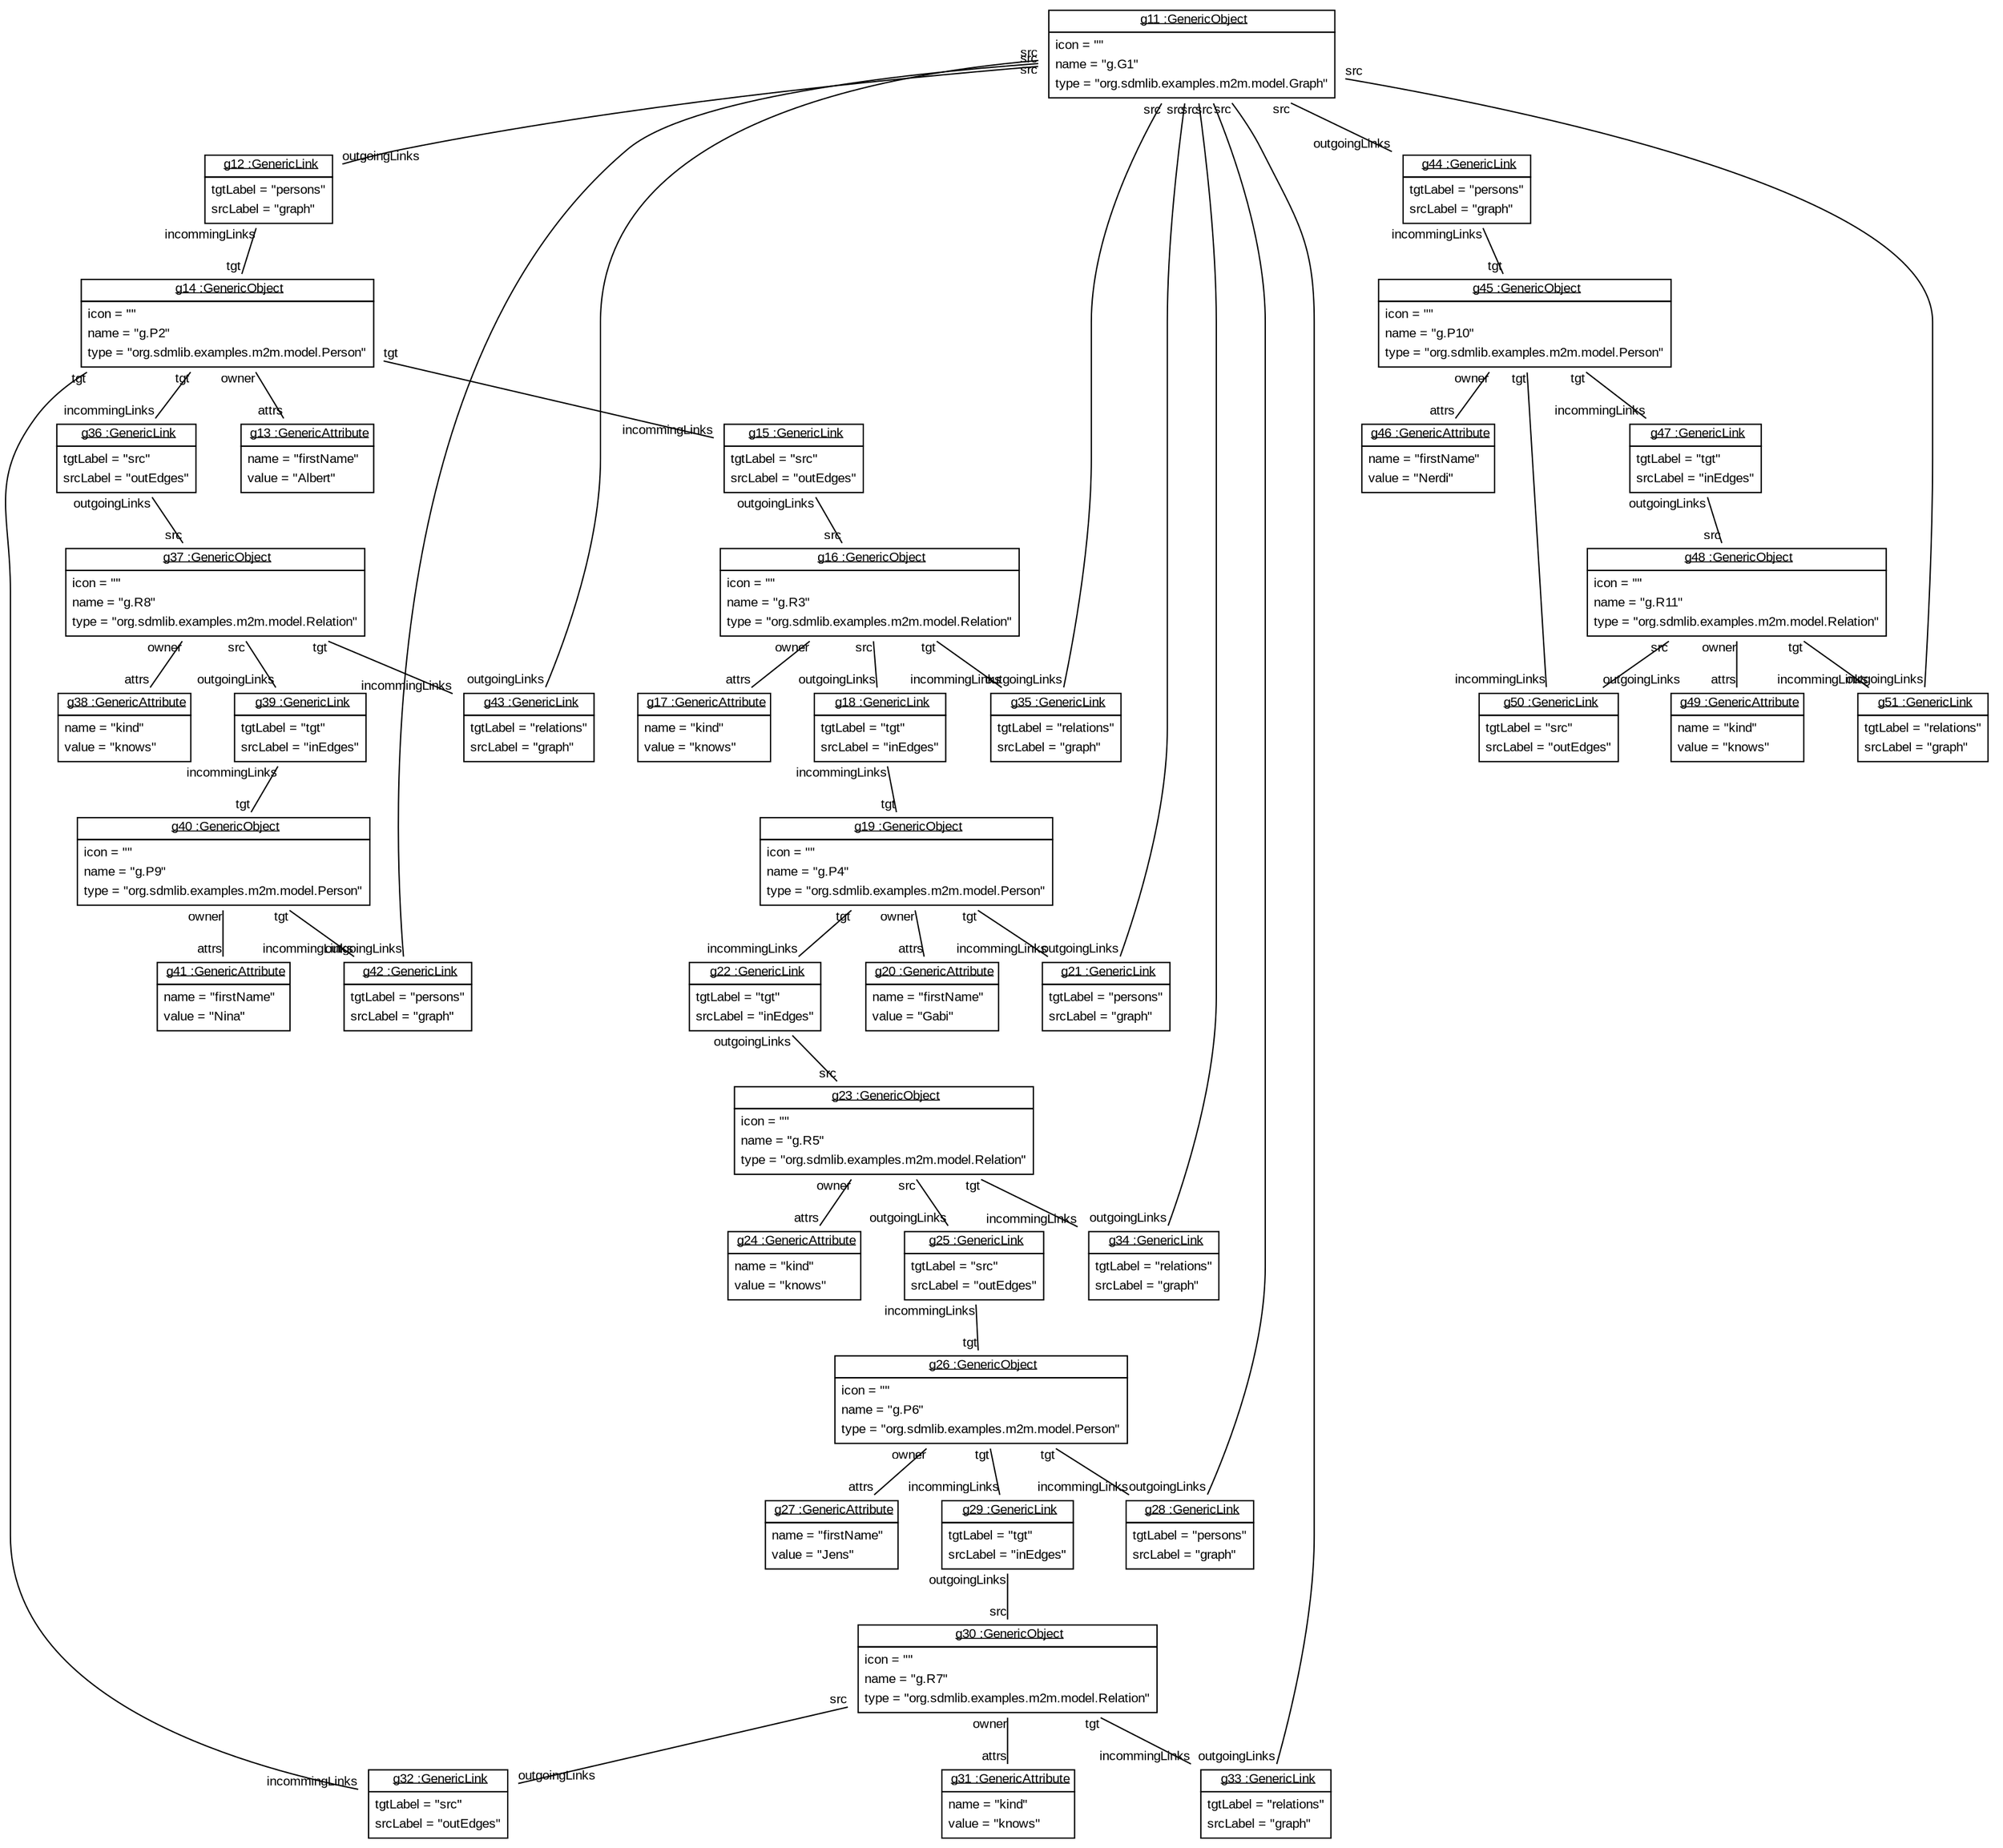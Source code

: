 graph ObjectDiagram {
   node [shape = none, fontsize = 10, fontname = "Arial"];
   edge [fontsize = 10, fontname = "Arial"];
   compound=true;

g11 [label=<<table border='0' cellborder='1' cellspacing='0'> <tr> <td href="../../SDMLib/src/org/sdmlib/models/objects/GenericObject.java"> <u>g11 :GenericObject</u></td></tr><tr><td><table border='0' cellborder='0' cellspacing='0'><tr><td align='left'>icon = ""</td></tr><tr><td align='left'>name = "g.G1"</td></tr><tr><td align='left'>type = "org.sdmlib.examples.m2m.model.Graph"</td></tr></table></td></tr></table>>];
g12 [label=<<table border='0' cellborder='1' cellspacing='0'> <tr> <td href="../../SDMLib/src/org/sdmlib/models/objects/GenericLink.java"> <u>g12 :GenericLink</u></td></tr><tr><td><table border='0' cellborder='0' cellspacing='0'><tr><td align='left'>tgtLabel = "persons"</td></tr><tr><td align='left'>srcLabel = "graph"</td></tr></table></td></tr></table>>];
g14 [label=<<table border='0' cellborder='1' cellspacing='0'> <tr> <td href="../../SDMLib/src/org/sdmlib/models/objects/GenericObject.java"> <u>g14 :GenericObject</u></td></tr><tr><td><table border='0' cellborder='0' cellspacing='0'><tr><td align='left'>icon = ""</td></tr><tr><td align='left'>name = "g.P2"</td></tr><tr><td align='left'>type = "org.sdmlib.examples.m2m.model.Person"</td></tr></table></td></tr></table>>];
g13 [label=<<table border='0' cellborder='1' cellspacing='0'> <tr> <td href="../../SDMLib/src/org/sdmlib/models/objects/GenericAttribute.java"> <u>g13 :GenericAttribute</u></td></tr><tr><td><table border='0' cellborder='0' cellspacing='0'><tr><td align='left'>name = "firstName"</td></tr><tr><td align='left'>value = "Albert"</td></tr></table></td></tr></table>>];
g15 [label=<<table border='0' cellborder='1' cellspacing='0'> <tr> <td href="../../SDMLib/src/org/sdmlib/models/objects/GenericLink.java"> <u>g15 :GenericLink</u></td></tr><tr><td><table border='0' cellborder='0' cellspacing='0'><tr><td align='left'>tgtLabel = "src"</td></tr><tr><td align='left'>srcLabel = "outEdges"</td></tr></table></td></tr></table>>];
g16 [label=<<table border='0' cellborder='1' cellspacing='0'> <tr> <td href="../../SDMLib/src/org/sdmlib/models/objects/GenericObject.java"> <u>g16 :GenericObject</u></td></tr><tr><td><table border='0' cellborder='0' cellspacing='0'><tr><td align='left'>icon = ""</td></tr><tr><td align='left'>name = "g.R3"</td></tr><tr><td align='left'>type = "org.sdmlib.examples.m2m.model.Relation"</td></tr></table></td></tr></table>>];
g17 [label=<<table border='0' cellborder='1' cellspacing='0'> <tr> <td href="../../SDMLib/src/org/sdmlib/models/objects/GenericAttribute.java"> <u>g17 :GenericAttribute</u></td></tr><tr><td><table border='0' cellborder='0' cellspacing='0'><tr><td align='left'>name = "kind"</td></tr><tr><td align='left'>value = "knows"</td></tr></table></td></tr></table>>];
g18 [label=<<table border='0' cellborder='1' cellspacing='0'> <tr> <td href="../../SDMLib/src/org/sdmlib/models/objects/GenericLink.java"> <u>g18 :GenericLink</u></td></tr><tr><td><table border='0' cellborder='0' cellspacing='0'><tr><td align='left'>tgtLabel = "tgt"</td></tr><tr><td align='left'>srcLabel = "inEdges"</td></tr></table></td></tr></table>>];
g19 [label=<<table border='0' cellborder='1' cellspacing='0'> <tr> <td href="../../SDMLib/src/org/sdmlib/models/objects/GenericObject.java"> <u>g19 :GenericObject</u></td></tr><tr><td><table border='0' cellborder='0' cellspacing='0'><tr><td align='left'>icon = ""</td></tr><tr><td align='left'>name = "g.P4"</td></tr><tr><td align='left'>type = "org.sdmlib.examples.m2m.model.Person"</td></tr></table></td></tr></table>>];
g20 [label=<<table border='0' cellborder='1' cellspacing='0'> <tr> <td href="../../SDMLib/src/org/sdmlib/models/objects/GenericAttribute.java"> <u>g20 :GenericAttribute</u></td></tr><tr><td><table border='0' cellborder='0' cellspacing='0'><tr><td align='left'>name = "firstName"</td></tr><tr><td align='left'>value = "Gabi"</td></tr></table></td></tr></table>>];
g21 [label=<<table border='0' cellborder='1' cellspacing='0'> <tr> <td href="../../SDMLib/src/org/sdmlib/models/objects/GenericLink.java"> <u>g21 :GenericLink</u></td></tr><tr><td><table border='0' cellborder='0' cellspacing='0'><tr><td align='left'>tgtLabel = "persons"</td></tr><tr><td align='left'>srcLabel = "graph"</td></tr></table></td></tr></table>>];
g22 [label=<<table border='0' cellborder='1' cellspacing='0'> <tr> <td href="../../SDMLib/src/org/sdmlib/models/objects/GenericLink.java"> <u>g22 :GenericLink</u></td></tr><tr><td><table border='0' cellborder='0' cellspacing='0'><tr><td align='left'>tgtLabel = "tgt"</td></tr><tr><td align='left'>srcLabel = "inEdges"</td></tr></table></td></tr></table>>];
g23 [label=<<table border='0' cellborder='1' cellspacing='0'> <tr> <td href="../../SDMLib/src/org/sdmlib/models/objects/GenericObject.java"> <u>g23 :GenericObject</u></td></tr><tr><td><table border='0' cellborder='0' cellspacing='0'><tr><td align='left'>icon = ""</td></tr><tr><td align='left'>name = "g.R5"</td></tr><tr><td align='left'>type = "org.sdmlib.examples.m2m.model.Relation"</td></tr></table></td></tr></table>>];
g24 [label=<<table border='0' cellborder='1' cellspacing='0'> <tr> <td href="../../SDMLib/src/org/sdmlib/models/objects/GenericAttribute.java"> <u>g24 :GenericAttribute</u></td></tr><tr><td><table border='0' cellborder='0' cellspacing='0'><tr><td align='left'>name = "kind"</td></tr><tr><td align='left'>value = "knows"</td></tr></table></td></tr></table>>];
g25 [label=<<table border='0' cellborder='1' cellspacing='0'> <tr> <td href="../../SDMLib/src/org/sdmlib/models/objects/GenericLink.java"> <u>g25 :GenericLink</u></td></tr><tr><td><table border='0' cellborder='0' cellspacing='0'><tr><td align='left'>tgtLabel = "src"</td></tr><tr><td align='left'>srcLabel = "outEdges"</td></tr></table></td></tr></table>>];
g26 [label=<<table border='0' cellborder='1' cellspacing='0'> <tr> <td href="../../SDMLib/src/org/sdmlib/models/objects/GenericObject.java"> <u>g26 :GenericObject</u></td></tr><tr><td><table border='0' cellborder='0' cellspacing='0'><tr><td align='left'>icon = ""</td></tr><tr><td align='left'>name = "g.P6"</td></tr><tr><td align='left'>type = "org.sdmlib.examples.m2m.model.Person"</td></tr></table></td></tr></table>>];
g27 [label=<<table border='0' cellborder='1' cellspacing='0'> <tr> <td href="../../SDMLib/src/org/sdmlib/models/objects/GenericAttribute.java"> <u>g27 :GenericAttribute</u></td></tr><tr><td><table border='0' cellborder='0' cellspacing='0'><tr><td align='left'>name = "firstName"</td></tr><tr><td align='left'>value = "Jens"</td></tr></table></td></tr></table>>];
g28 [label=<<table border='0' cellborder='1' cellspacing='0'> <tr> <td href="../../SDMLib/src/org/sdmlib/models/objects/GenericLink.java"> <u>g28 :GenericLink</u></td></tr><tr><td><table border='0' cellborder='0' cellspacing='0'><tr><td align='left'>tgtLabel = "persons"</td></tr><tr><td align='left'>srcLabel = "graph"</td></tr></table></td></tr></table>>];
g29 [label=<<table border='0' cellborder='1' cellspacing='0'> <tr> <td href="../../SDMLib/src/org/sdmlib/models/objects/GenericLink.java"> <u>g29 :GenericLink</u></td></tr><tr><td><table border='0' cellborder='0' cellspacing='0'><tr><td align='left'>tgtLabel = "tgt"</td></tr><tr><td align='left'>srcLabel = "inEdges"</td></tr></table></td></tr></table>>];
g30 [label=<<table border='0' cellborder='1' cellspacing='0'> <tr> <td href="../../SDMLib/src/org/sdmlib/models/objects/GenericObject.java"> <u>g30 :GenericObject</u></td></tr><tr><td><table border='0' cellborder='0' cellspacing='0'><tr><td align='left'>icon = ""</td></tr><tr><td align='left'>name = "g.R7"</td></tr><tr><td align='left'>type = "org.sdmlib.examples.m2m.model.Relation"</td></tr></table></td></tr></table>>];
g31 [label=<<table border='0' cellborder='1' cellspacing='0'> <tr> <td href="../../SDMLib/src/org/sdmlib/models/objects/GenericAttribute.java"> <u>g31 :GenericAttribute</u></td></tr><tr><td><table border='0' cellborder='0' cellspacing='0'><tr><td align='left'>name = "kind"</td></tr><tr><td align='left'>value = "knows"</td></tr></table></td></tr></table>>];
g32 [label=<<table border='0' cellborder='1' cellspacing='0'> <tr> <td href="../../SDMLib/src/org/sdmlib/models/objects/GenericLink.java"> <u>g32 :GenericLink</u></td></tr><tr><td><table border='0' cellborder='0' cellspacing='0'><tr><td align='left'>tgtLabel = "src"</td></tr><tr><td align='left'>srcLabel = "outEdges"</td></tr></table></td></tr></table>>];
g33 [label=<<table border='0' cellborder='1' cellspacing='0'> <tr> <td href="../../SDMLib/src/org/sdmlib/models/objects/GenericLink.java"> <u>g33 :GenericLink</u></td></tr><tr><td><table border='0' cellborder='0' cellspacing='0'><tr><td align='left'>tgtLabel = "relations"</td></tr><tr><td align='left'>srcLabel = "graph"</td></tr></table></td></tr></table>>];
g34 [label=<<table border='0' cellborder='1' cellspacing='0'> <tr> <td href="../../SDMLib/src/org/sdmlib/models/objects/GenericLink.java"> <u>g34 :GenericLink</u></td></tr><tr><td><table border='0' cellborder='0' cellspacing='0'><tr><td align='left'>tgtLabel = "relations"</td></tr><tr><td align='left'>srcLabel = "graph"</td></tr></table></td></tr></table>>];
g35 [label=<<table border='0' cellborder='1' cellspacing='0'> <tr> <td href="../../SDMLib/src/org/sdmlib/models/objects/GenericLink.java"> <u>g35 :GenericLink</u></td></tr><tr><td><table border='0' cellborder='0' cellspacing='0'><tr><td align='left'>tgtLabel = "relations"</td></tr><tr><td align='left'>srcLabel = "graph"</td></tr></table></td></tr></table>>];
g36 [label=<<table border='0' cellborder='1' cellspacing='0'> <tr> <td href="../../SDMLib/src/org/sdmlib/models/objects/GenericLink.java"> <u>g36 :GenericLink</u></td></tr><tr><td><table border='0' cellborder='0' cellspacing='0'><tr><td align='left'>tgtLabel = "src"</td></tr><tr><td align='left'>srcLabel = "outEdges"</td></tr></table></td></tr></table>>];
g37 [label=<<table border='0' cellborder='1' cellspacing='0'> <tr> <td href="../../SDMLib/src/org/sdmlib/models/objects/GenericObject.java"> <u>g37 :GenericObject</u></td></tr><tr><td><table border='0' cellborder='0' cellspacing='0'><tr><td align='left'>icon = ""</td></tr><tr><td align='left'>name = "g.R8"</td></tr><tr><td align='left'>type = "org.sdmlib.examples.m2m.model.Relation"</td></tr></table></td></tr></table>>];
g38 [label=<<table border='0' cellborder='1' cellspacing='0'> <tr> <td href="../../SDMLib/src/org/sdmlib/models/objects/GenericAttribute.java"> <u>g38 :GenericAttribute</u></td></tr><tr><td><table border='0' cellborder='0' cellspacing='0'><tr><td align='left'>name = "kind"</td></tr><tr><td align='left'>value = "knows"</td></tr></table></td></tr></table>>];
g39 [label=<<table border='0' cellborder='1' cellspacing='0'> <tr> <td href="../../SDMLib/src/org/sdmlib/models/objects/GenericLink.java"> <u>g39 :GenericLink</u></td></tr><tr><td><table border='0' cellborder='0' cellspacing='0'><tr><td align='left'>tgtLabel = "tgt"</td></tr><tr><td align='left'>srcLabel = "inEdges"</td></tr></table></td></tr></table>>];
g40 [label=<<table border='0' cellborder='1' cellspacing='0'> <tr> <td href="../../SDMLib/src/org/sdmlib/models/objects/GenericObject.java"> <u>g40 :GenericObject</u></td></tr><tr><td><table border='0' cellborder='0' cellspacing='0'><tr><td align='left'>icon = ""</td></tr><tr><td align='left'>name = "g.P9"</td></tr><tr><td align='left'>type = "org.sdmlib.examples.m2m.model.Person"</td></tr></table></td></tr></table>>];
g41 [label=<<table border='0' cellborder='1' cellspacing='0'> <tr> <td href="../../SDMLib/src/org/sdmlib/models/objects/GenericAttribute.java"> <u>g41 :GenericAttribute</u></td></tr><tr><td><table border='0' cellborder='0' cellspacing='0'><tr><td align='left'>name = "firstName"</td></tr><tr><td align='left'>value = "Nina"</td></tr></table></td></tr></table>>];
g42 [label=<<table border='0' cellborder='1' cellspacing='0'> <tr> <td href="../../SDMLib/src/org/sdmlib/models/objects/GenericLink.java"> <u>g42 :GenericLink</u></td></tr><tr><td><table border='0' cellborder='0' cellspacing='0'><tr><td align='left'>tgtLabel = "persons"</td></tr><tr><td align='left'>srcLabel = "graph"</td></tr></table></td></tr></table>>];
g43 [label=<<table border='0' cellborder='1' cellspacing='0'> <tr> <td href="../../SDMLib/src/org/sdmlib/models/objects/GenericLink.java"> <u>g43 :GenericLink</u></td></tr><tr><td><table border='0' cellborder='0' cellspacing='0'><tr><td align='left'>tgtLabel = "relations"</td></tr><tr><td align='left'>srcLabel = "graph"</td></tr></table></td></tr></table>>];
g44 [label=<<table border='0' cellborder='1' cellspacing='0'> <tr> <td href="../../SDMLib/src/org/sdmlib/models/objects/GenericLink.java"> <u>g44 :GenericLink</u></td></tr><tr><td><table border='0' cellborder='0' cellspacing='0'><tr><td align='left'>tgtLabel = "persons"</td></tr><tr><td align='left'>srcLabel = "graph"</td></tr></table></td></tr></table>>];
g45 [label=<<table border='0' cellborder='1' cellspacing='0'> <tr> <td href="../../SDMLib/src/org/sdmlib/models/objects/GenericObject.java"> <u>g45 :GenericObject</u></td></tr><tr><td><table border='0' cellborder='0' cellspacing='0'><tr><td align='left'>icon = ""</td></tr><tr><td align='left'>name = "g.P10"</td></tr><tr><td align='left'>type = "org.sdmlib.examples.m2m.model.Person"</td></tr></table></td></tr></table>>];
g46 [label=<<table border='0' cellborder='1' cellspacing='0'> <tr> <td href="../../SDMLib/src/org/sdmlib/models/objects/GenericAttribute.java"> <u>g46 :GenericAttribute</u></td></tr><tr><td><table border='0' cellborder='0' cellspacing='0'><tr><td align='left'>name = "firstName"</td></tr><tr><td align='left'>value = "Nerdi"</td></tr></table></td></tr></table>>];
g47 [label=<<table border='0' cellborder='1' cellspacing='0'> <tr> <td href="../../SDMLib/src/org/sdmlib/models/objects/GenericLink.java"> <u>g47 :GenericLink</u></td></tr><tr><td><table border='0' cellborder='0' cellspacing='0'><tr><td align='left'>tgtLabel = "tgt"</td></tr><tr><td align='left'>srcLabel = "inEdges"</td></tr></table></td></tr></table>>];
g48 [label=<<table border='0' cellborder='1' cellspacing='0'> <tr> <td href="../../SDMLib/src/org/sdmlib/models/objects/GenericObject.java"> <u>g48 :GenericObject</u></td></tr><tr><td><table border='0' cellborder='0' cellspacing='0'><tr><td align='left'>icon = ""</td></tr><tr><td align='left'>name = "g.R11"</td></tr><tr><td align='left'>type = "org.sdmlib.examples.m2m.model.Relation"</td></tr></table></td></tr></table>>];
g49 [label=<<table border='0' cellborder='1' cellspacing='0'> <tr> <td href="../../SDMLib/src/org/sdmlib/models/objects/GenericAttribute.java"> <u>g49 :GenericAttribute</u></td></tr><tr><td><table border='0' cellborder='0' cellspacing='0'><tr><td align='left'>name = "kind"</td></tr><tr><td align='left'>value = "knows"</td></tr></table></td></tr></table>>];
g50 [label=<<table border='0' cellborder='1' cellspacing='0'> <tr> <td href="../../SDMLib/src/org/sdmlib/models/objects/GenericLink.java"> <u>g50 :GenericLink</u></td></tr><tr><td><table border='0' cellborder='0' cellspacing='0'><tr><td align='left'>tgtLabel = "src"</td></tr><tr><td align='left'>srcLabel = "outEdges"</td></tr></table></td></tr></table>>];
g51 [label=<<table border='0' cellborder='1' cellspacing='0'> <tr> <td href="../../SDMLib/src/org/sdmlib/models/objects/GenericLink.java"> <u>g51 :GenericLink</u></td></tr><tr><td><table border='0' cellborder='0' cellspacing='0'><tr><td align='left'>tgtLabel = "relations"</td></tr><tr><td align='left'>srcLabel = "graph"</td></tr></table></td></tr></table>>];

g11 -- g12 [headlabel = "outgoingLinks" taillabel = "src"];
g11 -- g35 [headlabel = "outgoingLinks" taillabel = "src"];
g11 -- g21 [headlabel = "outgoingLinks" taillabel = "src"];
g11 -- g34 [headlabel = "outgoingLinks" taillabel = "src"];
g11 -- g28 [headlabel = "outgoingLinks" taillabel = "src"];
g11 -- g33 [headlabel = "outgoingLinks" taillabel = "src"];
g11 -- g43 [headlabel = "outgoingLinks" taillabel = "src"];
g11 -- g42 [headlabel = "outgoingLinks" taillabel = "src"];
g11 -- g44 [headlabel = "outgoingLinks" taillabel = "src"];
g11 -- g51 [headlabel = "outgoingLinks" taillabel = "src"];
g12 -- g14 [headlabel = "tgt" taillabel = "incommingLinks"];
g14 -- g13 [headlabel = "attrs" taillabel = "owner"];
g14 -- g15 [headlabel = "incommingLinks" taillabel = "tgt"];
g14 -- g32 [headlabel = "incommingLinks" taillabel = "tgt"];
g14 -- g36 [headlabel = "incommingLinks" taillabel = "tgt"];
g15 -- g16 [headlabel = "src" taillabel = "outgoingLinks"];
g16 -- g18 [headlabel = "outgoingLinks" taillabel = "src"];
g16 -- g17 [headlabel = "attrs" taillabel = "owner"];
g16 -- g35 [headlabel = "incommingLinks" taillabel = "tgt"];
g18 -- g19 [headlabel = "tgt" taillabel = "incommingLinks"];
g19 -- g20 [headlabel = "attrs" taillabel = "owner"];
g19 -- g21 [headlabel = "incommingLinks" taillabel = "tgt"];
g19 -- g22 [headlabel = "incommingLinks" taillabel = "tgt"];
g22 -- g23 [headlabel = "src" taillabel = "outgoingLinks"];
g23 -- g25 [headlabel = "outgoingLinks" taillabel = "src"];
g23 -- g24 [headlabel = "attrs" taillabel = "owner"];
g23 -- g34 [headlabel = "incommingLinks" taillabel = "tgt"];
g25 -- g26 [headlabel = "tgt" taillabel = "incommingLinks"];
g26 -- g27 [headlabel = "attrs" taillabel = "owner"];
g26 -- g28 [headlabel = "incommingLinks" taillabel = "tgt"];
g26 -- g29 [headlabel = "incommingLinks" taillabel = "tgt"];
g29 -- g30 [headlabel = "src" taillabel = "outgoingLinks"];
g30 -- g32 [headlabel = "outgoingLinks" taillabel = "src"];
g30 -- g31 [headlabel = "attrs" taillabel = "owner"];
g30 -- g33 [headlabel = "incommingLinks" taillabel = "tgt"];
g36 -- g37 [headlabel = "src" taillabel = "outgoingLinks"];
g37 -- g39 [headlabel = "outgoingLinks" taillabel = "src"];
g37 -- g38 [headlabel = "attrs" taillabel = "owner"];
g37 -- g43 [headlabel = "incommingLinks" taillabel = "tgt"];
g39 -- g40 [headlabel = "tgt" taillabel = "incommingLinks"];
g40 -- g41 [headlabel = "attrs" taillabel = "owner"];
g40 -- g42 [headlabel = "incommingLinks" taillabel = "tgt"];
g44 -- g45 [headlabel = "tgt" taillabel = "incommingLinks"];
g45 -- g46 [headlabel = "attrs" taillabel = "owner"];
g45 -- g47 [headlabel = "incommingLinks" taillabel = "tgt"];
g45 -- g50 [headlabel = "incommingLinks" taillabel = "tgt"];
g47 -- g48 [headlabel = "src" taillabel = "outgoingLinks"];
g48 -- g50 [headlabel = "outgoingLinks" taillabel = "src"];
g48 -- g49 [headlabel = "attrs" taillabel = "owner"];
g48 -- g51 [headlabel = "incommingLinks" taillabel = "tgt"];
}
